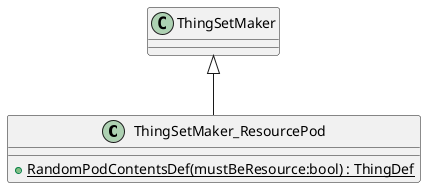 @startuml
class ThingSetMaker_ResourcePod {
    + {static} RandomPodContentsDef(mustBeResource:bool) : ThingDef
}
ThingSetMaker <|-- ThingSetMaker_ResourcePod
@enduml
